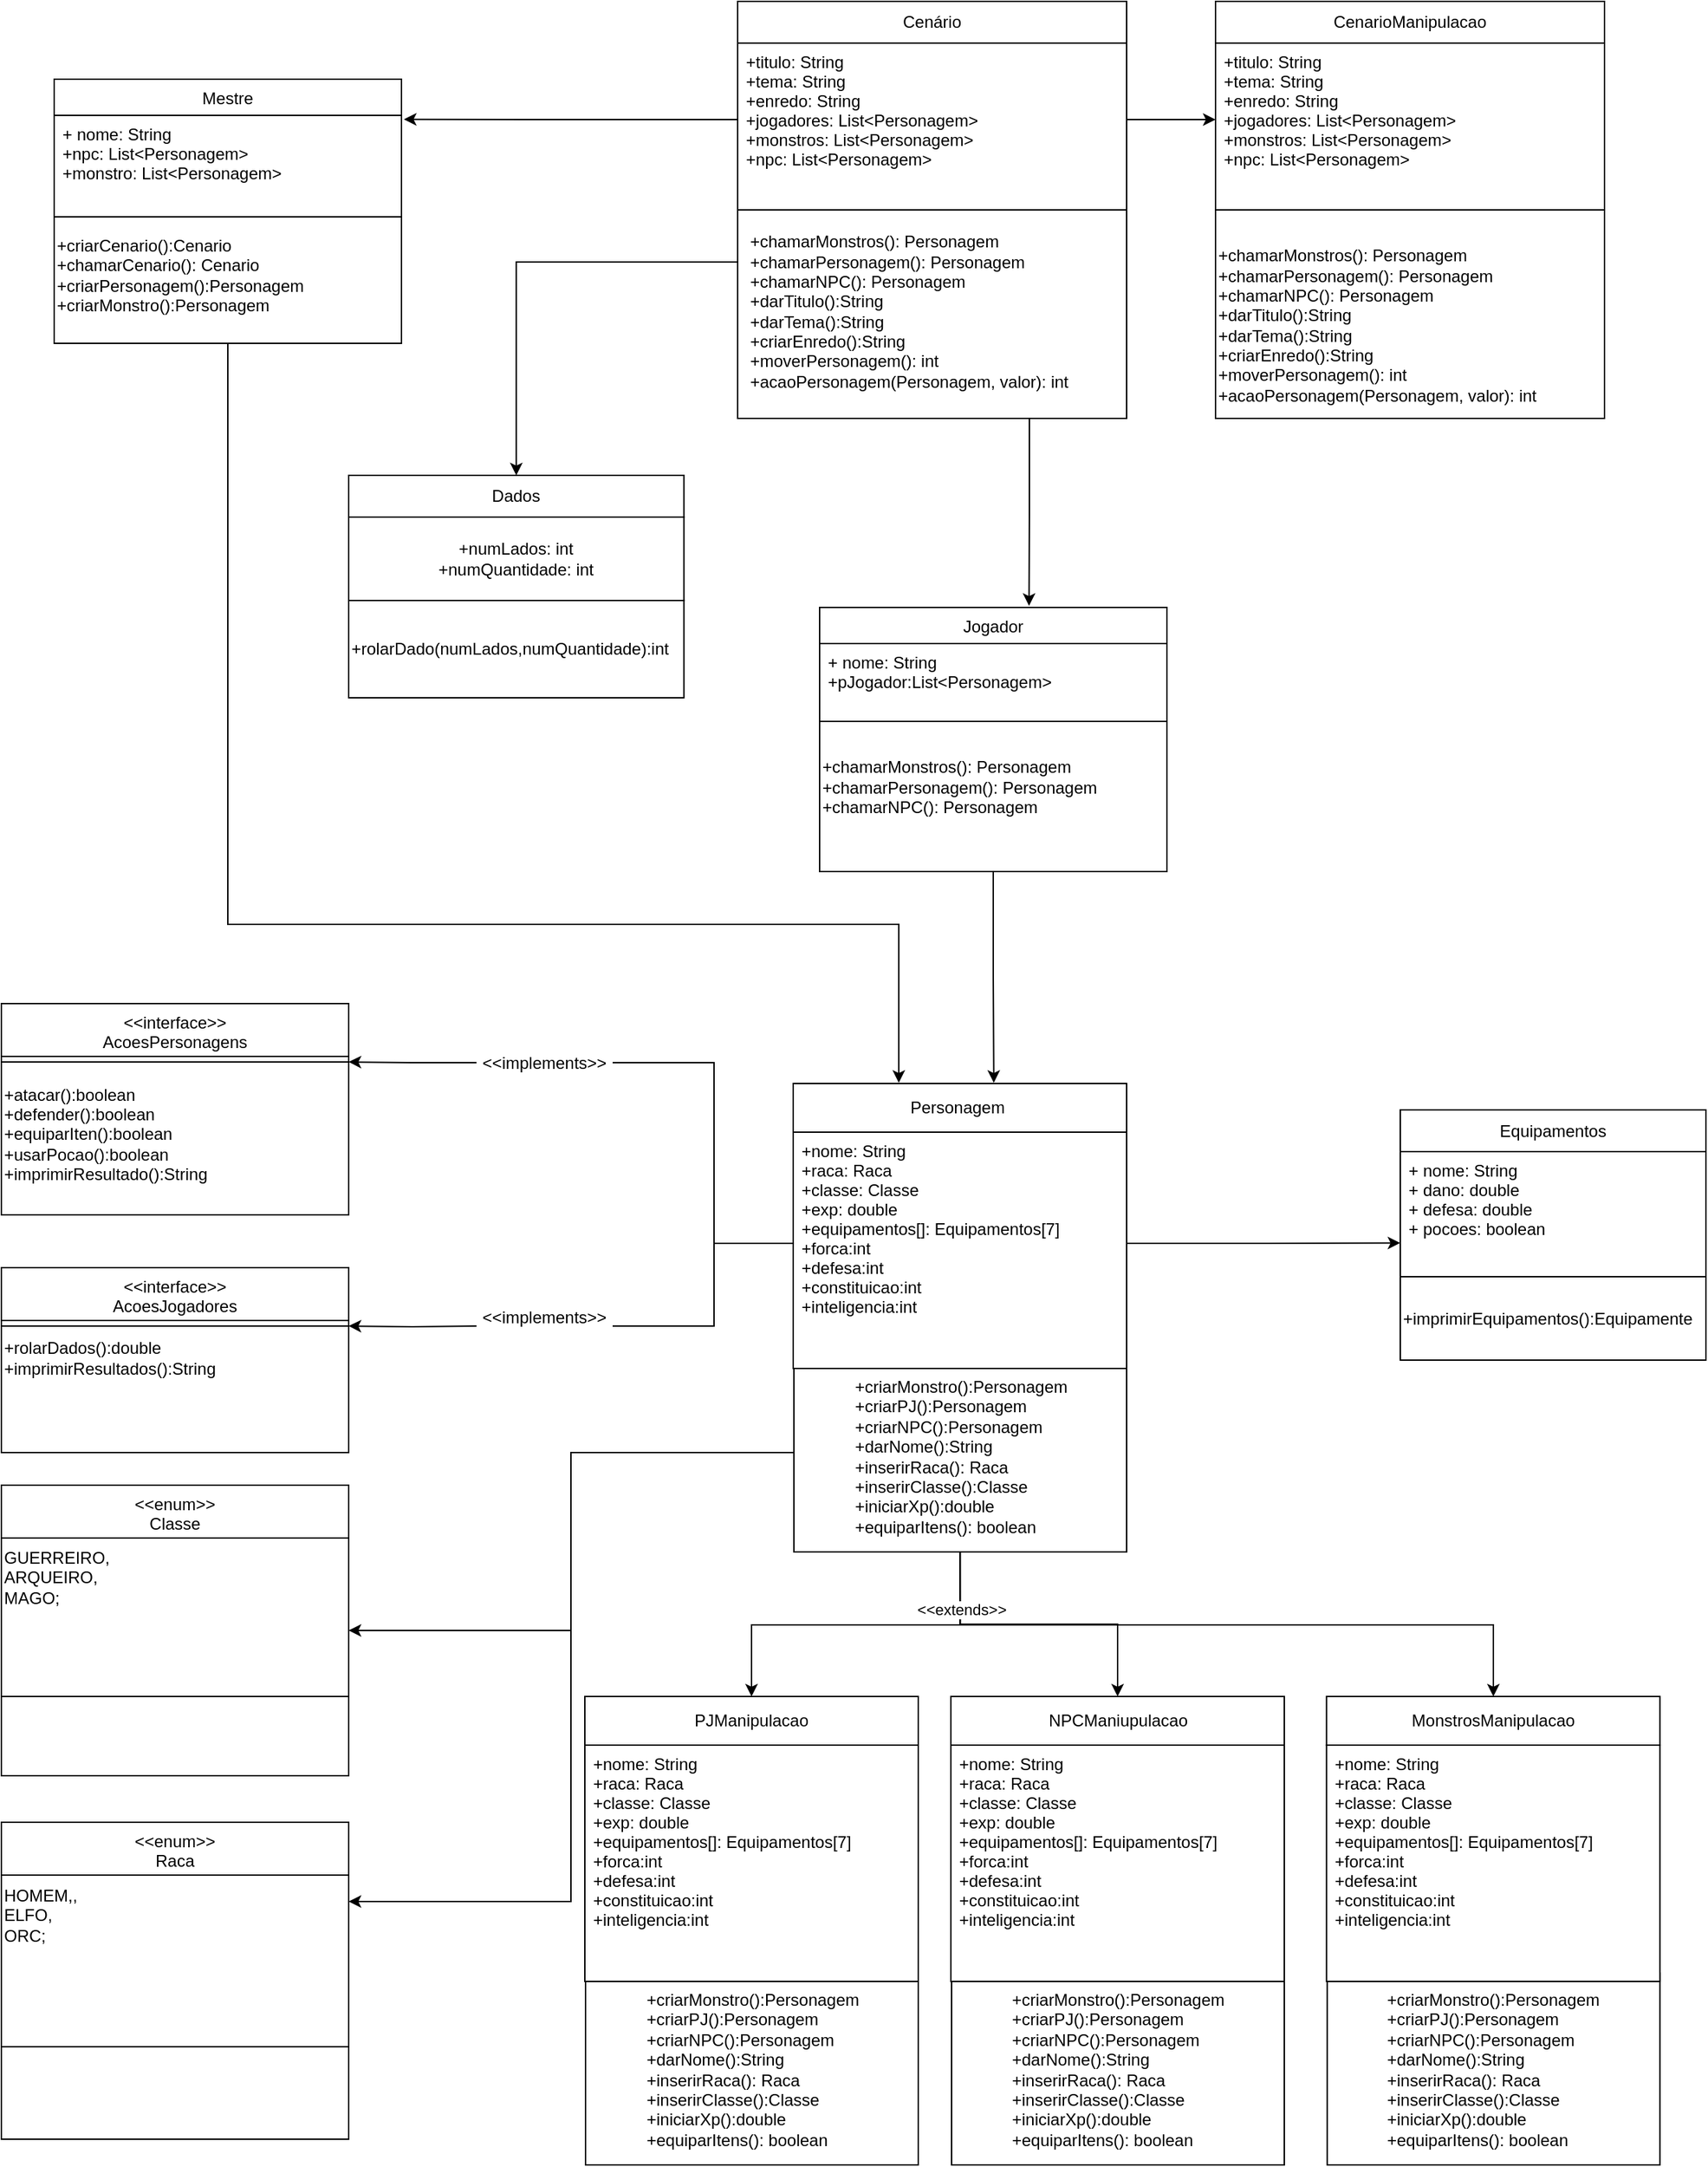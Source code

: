 <mxfile version="20.4.0" type="github">
  <diagram id="C5RBs43oDa-KdzZeNtuy" name="Page-1">
    <mxGraphModel dx="1227" dy="1302" grid="1" gridSize="19" guides="1" tooltips="1" connect="1" arrows="1" fold="1" page="0" pageScale="1" pageWidth="827" pageHeight="1169" math="0" shadow="0">
      <root>
        <mxCell id="WIyWlLk6GJQsqaUBKTNV-0" />
        <mxCell id="WIyWlLk6GJQsqaUBKTNV-1" parent="WIyWlLk6GJQsqaUBKTNV-0" />
        <mxCell id="pw85wmvpRaySXr9k1KnQ-49" style="edgeStyle=orthogonalEdgeStyle;rounded=0;orthogonalLoop=1;jettySize=auto;html=1;exitX=0.5;exitY=1;exitDx=0;exitDy=0;" edge="1" parent="WIyWlLk6GJQsqaUBKTNV-1" source="zkfFHV4jXpPFQw0GAbJ--17">
          <mxGeometry relative="1" as="geometry">
            <mxPoint x="589" y="152" as="targetPoint" />
            <Array as="points">
              <mxPoint x="106" y="38" />
              <mxPoint x="589" y="38" />
            </Array>
          </mxGeometry>
        </mxCell>
        <mxCell id="zkfFHV4jXpPFQw0GAbJ--17" value="Mestre" style="swimlane;fontStyle=0;align=center;verticalAlign=top;childLayout=stackLayout;horizontal=1;startSize=26;horizontalStack=0;resizeParent=1;resizeLast=0;collapsible=1;marginBottom=0;rounded=0;shadow=0;strokeWidth=1;" parent="WIyWlLk6GJQsqaUBKTNV-1" vertex="1">
          <mxGeometry x="-19" y="-570" width="250" height="190" as="geometry">
            <mxRectangle x="550" y="140" width="160" height="26" as="alternateBounds" />
          </mxGeometry>
        </mxCell>
        <mxCell id="zkfFHV4jXpPFQw0GAbJ--18" value="+ nome: String&#xa;+npc: List&lt;Personagem&gt;&#xa;+monstro: List&lt;Personagem&gt;" style="text;align=left;verticalAlign=top;spacingLeft=4;spacingRight=4;overflow=hidden;rotatable=0;points=[[0,0.5],[1,0.5]];portConstraint=eastwest;" parent="zkfFHV4jXpPFQw0GAbJ--17" vertex="1">
          <mxGeometry y="26" width="250" height="69" as="geometry" />
        </mxCell>
        <mxCell id="zkfFHV4jXpPFQw0GAbJ--23" value="" style="line;html=1;strokeWidth=1;align=left;verticalAlign=middle;spacingTop=-1;spacingLeft=3;spacingRight=3;rotatable=0;labelPosition=right;points=[];portConstraint=eastwest;" parent="zkfFHV4jXpPFQw0GAbJ--17" vertex="1">
          <mxGeometry y="95" width="250" height="8" as="geometry" />
        </mxCell>
        <mxCell id="aQi3MAtJLsASPVlaxSXh-14" value="+criarCenario():Cenario&lt;br&gt;+chamarCenario(): Cenario&lt;br&gt;+criarPersonagem():Personagem&lt;br&gt;+criarMonstro():Personagem" style="text;html=1;align=left;verticalAlign=middle;resizable=0;points=[];autosize=1;strokeColor=none;fillColor=none;" parent="zkfFHV4jXpPFQw0GAbJ--17" vertex="1">
          <mxGeometry y="103" width="250" height="76" as="geometry" />
        </mxCell>
        <mxCell id="aQi3MAtJLsASPVlaxSXh-3" value="Cenário" style="rounded=0;whiteSpace=wrap;html=1;" parent="WIyWlLk6GJQsqaUBKTNV-1" vertex="1">
          <mxGeometry x="473" y="-626" width="280" height="30" as="geometry" />
        </mxCell>
        <mxCell id="aQi3MAtJLsASPVlaxSXh-4" value="" style="rounded=0;whiteSpace=wrap;html=1;" parent="WIyWlLk6GJQsqaUBKTNV-1" vertex="1">
          <mxGeometry x="473" y="-596" width="280" height="120" as="geometry" />
        </mxCell>
        <mxCell id="aQi3MAtJLsASPVlaxSXh-6" value="Equipamentos" style="rounded=0;whiteSpace=wrap;html=1;" parent="WIyWlLk6GJQsqaUBKTNV-1" vertex="1">
          <mxGeometry x="950" y="171.5" width="220" height="30" as="geometry" />
        </mxCell>
        <mxCell id="aQi3MAtJLsASPVlaxSXh-7" style="edgeStyle=orthogonalEdgeStyle;rounded=0;orthogonalLoop=1;jettySize=auto;html=1;exitX=0.5;exitY=1;exitDx=0;exitDy=0;" parent="WIyWlLk6GJQsqaUBKTNV-1" edge="1">
          <mxGeometry relative="1" as="geometry">
            <mxPoint x="753" y="347.5" as="sourcePoint" />
            <mxPoint x="753" y="347.5" as="targetPoint" />
          </mxGeometry>
        </mxCell>
        <mxCell id="pw85wmvpRaySXr9k1KnQ-54" style="edgeStyle=orthogonalEdgeStyle;rounded=0;orthogonalLoop=1;jettySize=auto;html=1;exitX=0.75;exitY=1;exitDx=0;exitDy=0;entryX=0.603;entryY=-0.006;entryDx=0;entryDy=0;entryPerimeter=0;" edge="1" parent="WIyWlLk6GJQsqaUBKTNV-1" source="aQi3MAtJLsASPVlaxSXh-8" target="7tbVIV-6kWvi_5owY3Rs-0">
          <mxGeometry relative="1" as="geometry" />
        </mxCell>
        <mxCell id="pw85wmvpRaySXr9k1KnQ-55" style="edgeStyle=orthogonalEdgeStyle;rounded=0;orthogonalLoop=1;jettySize=auto;html=1;exitX=0;exitY=0.25;exitDx=0;exitDy=0;" edge="1" parent="WIyWlLk6GJQsqaUBKTNV-1" source="aQi3MAtJLsASPVlaxSXh-8" target="aqDDlLiModhRZFDufuGG-31">
          <mxGeometry relative="1" as="geometry" />
        </mxCell>
        <mxCell id="aQi3MAtJLsASPVlaxSXh-8" value="" style="rounded=0;whiteSpace=wrap;html=1;" parent="WIyWlLk6GJQsqaUBKTNV-1" vertex="1">
          <mxGeometry x="473" y="-476" width="280" height="150" as="geometry" />
        </mxCell>
        <mxCell id="aQi3MAtJLsASPVlaxSXh-9" value="" style="rounded=0;whiteSpace=wrap;html=1;" parent="WIyWlLk6GJQsqaUBKTNV-1" vertex="1">
          <mxGeometry x="950" y="201.5" width="220" height="90" as="geometry" />
        </mxCell>
        <mxCell id="aQi3MAtJLsASPVlaxSXh-10" value="+imprimirEquipamentos():Equipamente" style="rounded=0;whiteSpace=wrap;html=1;align=left;" parent="WIyWlLk6GJQsqaUBKTNV-1" vertex="1">
          <mxGeometry x="950" y="291.5" width="220" height="60" as="geometry" />
        </mxCell>
        <mxCell id="aQi3MAtJLsASPVlaxSXh-18" value="Personagem&amp;nbsp;" style="rounded=0;whiteSpace=wrap;html=1;" parent="WIyWlLk6GJQsqaUBKTNV-1" vertex="1">
          <mxGeometry x="513" y="152.5" width="240" height="35" as="geometry" />
        </mxCell>
        <mxCell id="pw85wmvpRaySXr9k1KnQ-8" style="edgeStyle=orthogonalEdgeStyle;rounded=0;orthogonalLoop=1;jettySize=auto;html=1;exitX=0;exitY=0.75;exitDx=0;exitDy=0;entryX=1;entryY=0.25;entryDx=0;entryDy=0;" edge="1" parent="WIyWlLk6GJQsqaUBKTNV-1" source="aQi3MAtJLsASPVlaxSXh-19" target="pw85wmvpRaySXr9k1KnQ-3">
          <mxGeometry relative="1" as="geometry">
            <Array as="points">
              <mxPoint x="514" y="418" />
              <mxPoint x="353" y="418" />
              <mxPoint x="353" y="741" />
            </Array>
          </mxGeometry>
        </mxCell>
        <mxCell id="pw85wmvpRaySXr9k1KnQ-24" style="edgeStyle=orthogonalEdgeStyle;rounded=0;orthogonalLoop=1;jettySize=auto;html=1;exitX=0.5;exitY=1;exitDx=0;exitDy=0;entryX=0.5;entryY=0;entryDx=0;entryDy=0;" edge="1" parent="WIyWlLk6GJQsqaUBKTNV-1" source="aQi3MAtJLsASPVlaxSXh-19" target="pw85wmvpRaySXr9k1KnQ-15">
          <mxGeometry relative="1" as="geometry" />
        </mxCell>
        <mxCell id="pw85wmvpRaySXr9k1KnQ-25" style="edgeStyle=orthogonalEdgeStyle;rounded=0;orthogonalLoop=1;jettySize=auto;html=1;exitX=0.25;exitY=1;exitDx=0;exitDy=0;" edge="1" parent="WIyWlLk6GJQsqaUBKTNV-1" source="aQi3MAtJLsASPVlaxSXh-19" target="pw85wmvpRaySXr9k1KnQ-20">
          <mxGeometry relative="1" as="geometry">
            <Array as="points">
              <mxPoint x="633" y="490" />
              <mxPoint x="633" y="542" />
              <mxPoint x="483" y="542" />
            </Array>
          </mxGeometry>
        </mxCell>
        <mxCell id="pw85wmvpRaySXr9k1KnQ-26" style="edgeStyle=orthogonalEdgeStyle;rounded=0;orthogonalLoop=1;jettySize=auto;html=1;exitX=0.75;exitY=1;exitDx=0;exitDy=0;" edge="1" parent="WIyWlLk6GJQsqaUBKTNV-1" source="aQi3MAtJLsASPVlaxSXh-19" target="pw85wmvpRaySXr9k1KnQ-10">
          <mxGeometry relative="1" as="geometry">
            <Array as="points">
              <mxPoint x="633" y="490" />
              <mxPoint x="633" y="542" />
              <mxPoint x="1017" y="542" />
            </Array>
          </mxGeometry>
        </mxCell>
        <mxCell id="pw85wmvpRaySXr9k1KnQ-47" value="&amp;lt;&amp;lt;extends&amp;gt;&amp;gt;" style="edgeLabel;html=1;align=center;verticalAlign=middle;resizable=0;points=[];" vertex="1" connectable="0" parent="pw85wmvpRaySXr9k1KnQ-26">
          <mxGeometry x="-0.629" y="1" relative="1" as="geometry">
            <mxPoint as="offset" />
          </mxGeometry>
        </mxCell>
        <mxCell id="pw85wmvpRaySXr9k1KnQ-34" style="edgeStyle=orthogonalEdgeStyle;rounded=0;orthogonalLoop=1;jettySize=auto;html=1;exitX=0;exitY=0.5;exitDx=0;exitDy=0;entryX=1;entryY=0.5;entryDx=0;entryDy=0;" edge="1" parent="WIyWlLk6GJQsqaUBKTNV-1" source="aQi3MAtJLsASPVlaxSXh-19" target="pw85wmvpRaySXr9k1KnQ-0">
          <mxGeometry relative="1" as="geometry">
            <Array as="points">
              <mxPoint x="514" y="418" />
              <mxPoint x="353" y="418" />
              <mxPoint x="353" y="546" />
            </Array>
          </mxGeometry>
        </mxCell>
        <mxCell id="aQi3MAtJLsASPVlaxSXh-19" value="&lt;div style=&quot;text-align: left;&quot;&gt;&lt;span style=&quot;background-color: initial;&quot;&gt;+criarMonstro():Personagem&lt;/span&gt;&lt;/div&gt;&lt;div style=&quot;text-align: left;&quot;&gt;&lt;span style=&quot;background-color: initial;&quot;&gt;+criarPJ():Personagem&lt;/span&gt;&lt;/div&gt;&lt;div style=&quot;text-align: left;&quot;&gt;&lt;span style=&quot;background-color: initial;&quot;&gt;+criarNPC():Personagem&lt;/span&gt;&lt;/div&gt;&lt;div style=&quot;text-align: left;&quot;&gt;&lt;span style=&quot;background-color: initial;&quot;&gt;+darNome():String&lt;/span&gt;&lt;/div&gt;&lt;div style=&quot;text-align: left;&quot;&gt;&lt;span style=&quot;background-color: initial;&quot;&gt;+inserirRaca(): Raca&lt;/span&gt;&lt;/div&gt;&lt;div style=&quot;text-align: left;&quot;&gt;&lt;span style=&quot;background-color: initial;&quot;&gt;+inserirClasse():Classe&lt;/span&gt;&lt;/div&gt;&lt;div style=&quot;text-align: left;&quot;&gt;&lt;span style=&quot;background-color: initial;&quot;&gt;+iniciarXp():double&lt;/span&gt;&lt;/div&gt;&lt;div style=&quot;text-align: left;&quot;&gt;&lt;span style=&quot;background-color: initial;&quot;&gt;+equiparItens(): boolean&lt;/span&gt;&lt;/div&gt;" style="rounded=0;whiteSpace=wrap;html=1;" parent="WIyWlLk6GJQsqaUBKTNV-1" vertex="1">
          <mxGeometry x="513.5" y="351.5" width="239.5" height="138" as="geometry" />
        </mxCell>
        <mxCell id="aQi3MAtJLsASPVlaxSXh-20" value="" style="rounded=0;whiteSpace=wrap;html=1;" parent="WIyWlLk6GJQsqaUBKTNV-1" vertex="1">
          <mxGeometry x="513" y="187.5" width="240" height="170" as="geometry" />
        </mxCell>
        <mxCell id="7tbVIV-6kWvi_5owY3Rs-22" style="edgeStyle=orthogonalEdgeStyle;rounded=0;orthogonalLoop=1;jettySize=auto;html=1;exitX=0;exitY=0.5;exitDx=0;exitDy=0;startArrow=none;" parent="WIyWlLk6GJQsqaUBKTNV-1" source="7tbVIV-6kWvi_5owY3Rs-24" target="7tbVIV-6kWvi_5owY3Rs-16" edge="1">
          <mxGeometry relative="1" as="geometry" />
        </mxCell>
        <mxCell id="7tbVIV-6kWvi_5owY3Rs-23" style="edgeStyle=orthogonalEdgeStyle;rounded=0;orthogonalLoop=1;jettySize=auto;html=1;exitX=0;exitY=0.5;exitDx=0;exitDy=0;startArrow=none;" parent="WIyWlLk6GJQsqaUBKTNV-1" target="7tbVIV-6kWvi_5owY3Rs-20" edge="1">
          <mxGeometry relative="1" as="geometry">
            <mxPoint x="285" y="327" as="sourcePoint" />
          </mxGeometry>
        </mxCell>
        <mxCell id="7tbVIV-6kWvi_5owY3Rs-31" style="edgeStyle=orthogonalEdgeStyle;rounded=0;orthogonalLoop=1;jettySize=auto;html=1;exitX=1;exitY=0.5;exitDx=0;exitDy=0;" parent="WIyWlLk6GJQsqaUBKTNV-1" source="aQi3MAtJLsASPVlaxSXh-21" edge="1">
          <mxGeometry relative="1" as="geometry">
            <mxPoint x="950" y="267.217" as="targetPoint" />
          </mxGeometry>
        </mxCell>
        <mxCell id="aQi3MAtJLsASPVlaxSXh-21" value="+nome: String&#xa;+raca: Raca&#xa;+classe: Classe&#xa;+exp: double&#xa;+equipamentos[]: Equipamentos[7]&#xa;+forca:int&#xa;+defesa:int&#xa;+constituicao:int&#xa;+inteligencia:int&#xa;&#xa;&#xa;&#xa;&#xa;" style="text;align=left;verticalAlign=top;spacingLeft=4;spacingRight=4;overflow=hidden;rotatable=0;points=[[0,0.5],[1,0.5]];portConstraint=eastwest;" parent="WIyWlLk6GJQsqaUBKTNV-1" vertex="1">
          <mxGeometry x="513" y="187.5" width="240" height="160" as="geometry" />
        </mxCell>
        <mxCell id="aQi3MAtJLsASPVlaxSXh-22" value="+ nome: String&#xa;+ dano: double&#xa;+ defesa: double&#xa;+ pocoes: boolean&#xa;&#xa;&#xa; " style="text;align=left;verticalAlign=top;spacingLeft=4;spacingRight=4;overflow=hidden;rotatable=0;points=[[0,0.5],[1,0.5]];portConstraint=eastwest;" parent="WIyWlLk6GJQsqaUBKTNV-1" vertex="1">
          <mxGeometry x="950" y="201.5" width="134.75" height="70" as="geometry" />
        </mxCell>
        <mxCell id="pw85wmvpRaySXr9k1KnQ-32" style="edgeStyle=orthogonalEdgeStyle;rounded=0;orthogonalLoop=1;jettySize=auto;html=1;exitX=1;exitY=0.5;exitDx=0;exitDy=0;entryX=0;entryY=0.5;entryDx=0;entryDy=0;" edge="1" parent="WIyWlLk6GJQsqaUBKTNV-1" source="aQi3MAtJLsASPVlaxSXh-23" target="pw85wmvpRaySXr9k1KnQ-30">
          <mxGeometry relative="1" as="geometry" />
        </mxCell>
        <mxCell id="pw85wmvpRaySXr9k1KnQ-51" style="edgeStyle=orthogonalEdgeStyle;rounded=0;orthogonalLoop=1;jettySize=auto;html=1;exitX=0;exitY=0.5;exitDx=0;exitDy=0;entryX=1.007;entryY=0.041;entryDx=0;entryDy=0;entryPerimeter=0;" edge="1" parent="WIyWlLk6GJQsqaUBKTNV-1" source="aQi3MAtJLsASPVlaxSXh-23" target="zkfFHV4jXpPFQw0GAbJ--18">
          <mxGeometry relative="1" as="geometry" />
        </mxCell>
        <mxCell id="aQi3MAtJLsASPVlaxSXh-23" value="+titulo: String&#xa;+tema: String&#xa;+enredo: String&#xa;+jogadores: List&lt;Personagem&gt;&#xa;+monstros: List&lt;Personagem&gt;&#xa;+npc: List&lt;Personagem&gt;&#xa;" style="text;align=left;verticalAlign=top;spacingLeft=4;spacingRight=4;overflow=hidden;rotatable=0;points=[[0,0.5],[1,0.5]];portConstraint=eastwest;" parent="WIyWlLk6GJQsqaUBKTNV-1" vertex="1">
          <mxGeometry x="473" y="-596" width="280" height="110" as="geometry" />
        </mxCell>
        <mxCell id="aQi3MAtJLsASPVlaxSXh-32" value="&lt;br&gt;+chamarMonstros(): Personagem&lt;br&gt;+chamarPersonagem(): Personagem&lt;br&gt;+chamarNPC(): Personagem&lt;br&gt;+darTitulo():String&lt;br&gt;+darTema():String&lt;br&gt;+criarEnredo():String&lt;br&gt;+moverPersonagem(): int&lt;br&gt;+acaoPersonagem(Personagem, valor): int" style="text;html=1;align=left;verticalAlign=middle;resizable=0;points=[];autosize=1;strokeColor=none;fillColor=none;" parent="WIyWlLk6GJQsqaUBKTNV-1" vertex="1">
          <mxGeometry x="480" y="-486" width="266" height="152" as="geometry" />
        </mxCell>
        <mxCell id="aqDDlLiModhRZFDufuGG-31" value="Dados" style="rounded=0;whiteSpace=wrap;html=1;" parent="WIyWlLk6GJQsqaUBKTNV-1" vertex="1">
          <mxGeometry x="193.0" y="-285" width="241.31" height="30" as="geometry" />
        </mxCell>
        <mxCell id="aqDDlLiModhRZFDufuGG-32" value="+numLados: int&lt;br&gt;+numQuantidade: int&lt;br&gt;" style="rounded=0;whiteSpace=wrap;html=1;" parent="WIyWlLk6GJQsqaUBKTNV-1" vertex="1">
          <mxGeometry x="193.0" y="-255" width="241.31" height="60" as="geometry" />
        </mxCell>
        <mxCell id="aqDDlLiModhRZFDufuGG-33" value="+rolarDado(numLados,numQuantidade):int" style="rounded=0;whiteSpace=wrap;html=1;align=left;" parent="WIyWlLk6GJQsqaUBKTNV-1" vertex="1">
          <mxGeometry x="193" y="-195" width="241.31" height="70" as="geometry" />
        </mxCell>
        <mxCell id="pw85wmvpRaySXr9k1KnQ-46" style="edgeStyle=orthogonalEdgeStyle;rounded=0;orthogonalLoop=1;jettySize=auto;html=1;exitX=0.5;exitY=1;exitDx=0;exitDy=0;" edge="1" parent="WIyWlLk6GJQsqaUBKTNV-1" source="7tbVIV-6kWvi_5owY3Rs-0">
          <mxGeometry relative="1" as="geometry">
            <mxPoint x="657.385" y="152" as="targetPoint" />
          </mxGeometry>
        </mxCell>
        <mxCell id="7tbVIV-6kWvi_5owY3Rs-0" value="Jogador" style="swimlane;fontStyle=0;align=center;verticalAlign=top;childLayout=stackLayout;horizontal=1;startSize=26;horizontalStack=0;resizeParent=1;resizeLast=0;collapsible=1;marginBottom=0;rounded=0;shadow=0;strokeWidth=1;" parent="WIyWlLk6GJQsqaUBKTNV-1" vertex="1">
          <mxGeometry x="532" y="-190" width="250" height="190" as="geometry">
            <mxRectangle x="550" y="140" width="160" height="26" as="alternateBounds" />
          </mxGeometry>
        </mxCell>
        <mxCell id="7tbVIV-6kWvi_5owY3Rs-1" value="+ nome: String&#xa;+pJogador:List&lt;Personagem&gt;" style="text;align=left;verticalAlign=top;spacingLeft=4;spacingRight=4;overflow=hidden;rotatable=0;points=[[0,0.5],[1,0.5]];portConstraint=eastwest;" parent="7tbVIV-6kWvi_5owY3Rs-0" vertex="1">
          <mxGeometry y="26" width="250" height="54" as="geometry" />
        </mxCell>
        <mxCell id="7tbVIV-6kWvi_5owY3Rs-2" value="" style="line;html=1;strokeWidth=1;align=left;verticalAlign=middle;spacingTop=-1;spacingLeft=3;spacingRight=3;rotatable=0;labelPosition=right;points=[];portConstraint=eastwest;" parent="7tbVIV-6kWvi_5owY3Rs-0" vertex="1">
          <mxGeometry y="80" width="250" height="4" as="geometry" />
        </mxCell>
        <mxCell id="7tbVIV-6kWvi_5owY3Rs-3" value="&lt;br&gt;+chamarMonstros(): Personagem&lt;br&gt;+chamarPersonagem(): Personagem&lt;br&gt;+chamarNPC(): Personagem" style="text;html=1;align=left;verticalAlign=middle;resizable=0;points=[];autosize=1;strokeColor=none;fillColor=none;" parent="7tbVIV-6kWvi_5owY3Rs-0" vertex="1">
          <mxGeometry y="84" width="250" height="76" as="geometry" />
        </mxCell>
        <mxCell id="7tbVIV-6kWvi_5owY3Rs-14" value="&lt;&lt;interface&gt;&gt;&#xa;AcoesPersonagens" style="swimlane;fontStyle=0;align=center;verticalAlign=top;childLayout=stackLayout;horizontal=1;startSize=38;horizontalStack=0;resizeParent=1;resizeLast=0;collapsible=1;marginBottom=0;rounded=0;shadow=0;strokeWidth=1;" parent="WIyWlLk6GJQsqaUBKTNV-1" vertex="1">
          <mxGeometry x="-57" y="95" width="250" height="152" as="geometry">
            <mxRectangle x="550" y="140" width="160" height="26" as="alternateBounds" />
          </mxGeometry>
        </mxCell>
        <mxCell id="7tbVIV-6kWvi_5owY3Rs-16" value="" style="line;html=1;strokeWidth=1;align=left;verticalAlign=middle;spacingTop=-1;spacingLeft=3;spacingRight=3;rotatable=0;labelPosition=right;points=[];portConstraint=eastwest;" parent="7tbVIV-6kWvi_5owY3Rs-14" vertex="1">
          <mxGeometry y="38" width="250" height="8" as="geometry" />
        </mxCell>
        <mxCell id="7tbVIV-6kWvi_5owY3Rs-17" value="+atacar():boolean&lt;br&gt;+defender():boolean&lt;br&gt;+equiparIten():boolean&lt;br&gt;+usarPocao():boolean&lt;br&gt;+imprimirResultado():String" style="text;html=1;align=left;verticalAlign=middle;resizable=0;points=[];autosize=1;strokeColor=none;fillColor=none;" parent="7tbVIV-6kWvi_5owY3Rs-14" vertex="1">
          <mxGeometry y="46" width="250" height="95" as="geometry" />
        </mxCell>
        <mxCell id="7tbVIV-6kWvi_5owY3Rs-18" value="&lt;&lt;interface&gt;&gt;&#xa;AcoesJogadores" style="swimlane;fontStyle=0;align=center;verticalAlign=top;childLayout=stackLayout;horizontal=1;startSize=38;horizontalStack=0;resizeParent=1;resizeLast=0;collapsible=1;marginBottom=0;rounded=0;shadow=0;strokeWidth=1;" parent="WIyWlLk6GJQsqaUBKTNV-1" vertex="1">
          <mxGeometry x="-57" y="285" width="250" height="133" as="geometry">
            <mxRectangle x="550" y="140" width="160" height="26" as="alternateBounds" />
          </mxGeometry>
        </mxCell>
        <mxCell id="7tbVIV-6kWvi_5owY3Rs-20" value="" style="line;html=1;strokeWidth=1;align=left;verticalAlign=middle;spacingTop=-1;spacingLeft=3;spacingRight=3;rotatable=0;labelPosition=right;points=[];portConstraint=eastwest;" parent="7tbVIV-6kWvi_5owY3Rs-18" vertex="1">
          <mxGeometry y="38" width="250" height="8" as="geometry" />
        </mxCell>
        <mxCell id="7tbVIV-6kWvi_5owY3Rs-21" value="+rolarDados():double&lt;br&gt;+imprimirResultados():String" style="text;html=1;align=left;verticalAlign=middle;resizable=0;points=[];autosize=1;strokeColor=none;fillColor=none;" parent="7tbVIV-6kWvi_5owY3Rs-18" vertex="1">
          <mxGeometry y="46" width="250" height="38" as="geometry" />
        </mxCell>
        <mxCell id="7tbVIV-6kWvi_5owY3Rs-24" value="&amp;lt;&amp;lt;implements&amp;gt;&amp;gt;" style="text;html=1;strokeColor=none;fillColor=none;align=center;verticalAlign=middle;whiteSpace=wrap;rounded=0;" parent="WIyWlLk6GJQsqaUBKTNV-1" vertex="1">
          <mxGeometry x="285" y="122.5" width="98" height="30" as="geometry" />
        </mxCell>
        <mxCell id="7tbVIV-6kWvi_5owY3Rs-25" value="" style="edgeStyle=orthogonalEdgeStyle;rounded=0;orthogonalLoop=1;jettySize=auto;html=1;exitX=0;exitY=0.5;exitDx=0;exitDy=0;endArrow=none;" parent="WIyWlLk6GJQsqaUBKTNV-1" source="aQi3MAtJLsASPVlaxSXh-21" target="7tbVIV-6kWvi_5owY3Rs-24" edge="1">
          <mxGeometry relative="1" as="geometry">
            <mxPoint x="513" y="267.5" as="sourcePoint" />
            <mxPoint x="269" y="156" as="targetPoint" />
            <Array as="points">
              <mxPoint x="456" y="268" />
            </Array>
          </mxGeometry>
        </mxCell>
        <mxCell id="7tbVIV-6kWvi_5owY3Rs-26" value="&amp;lt;&amp;lt;implements&amp;gt;&amp;gt;" style="text;html=1;strokeColor=none;fillColor=none;align=center;verticalAlign=middle;whiteSpace=wrap;rounded=0;" parent="WIyWlLk6GJQsqaUBKTNV-1" vertex="1">
          <mxGeometry x="285" y="306" width="98" height="30" as="geometry" />
        </mxCell>
        <mxCell id="7tbVIV-6kWvi_5owY3Rs-27" value="" style="edgeStyle=orthogonalEdgeStyle;rounded=0;orthogonalLoop=1;jettySize=auto;html=1;exitX=0;exitY=0.5;exitDx=0;exitDy=0;endArrow=none;" parent="WIyWlLk6GJQsqaUBKTNV-1" source="aQi3MAtJLsASPVlaxSXh-21" target="7tbVIV-6kWvi_5owY3Rs-26" edge="1">
          <mxGeometry relative="1" as="geometry">
            <mxPoint x="513" y="267.5" as="sourcePoint" />
            <mxPoint x="269" y="384" as="targetPoint" />
            <Array as="points">
              <mxPoint x="456" y="268" />
              <mxPoint x="456" y="327" />
            </Array>
          </mxGeometry>
        </mxCell>
        <mxCell id="pw85wmvpRaySXr9k1KnQ-0" value="&lt;&lt;enum&gt;&gt;&#xa;Classe" style="swimlane;fontStyle=0;align=center;verticalAlign=top;childLayout=stackLayout;horizontal=1;startSize=38;horizontalStack=0;resizeParent=1;resizeLast=0;collapsible=1;marginBottom=0;rounded=0;shadow=0;strokeWidth=1;" vertex="1" parent="WIyWlLk6GJQsqaUBKTNV-1">
          <mxGeometry x="-57" y="441.5" width="250" height="209" as="geometry">
            <mxRectangle x="550" y="140" width="160" height="26" as="alternateBounds" />
          </mxGeometry>
        </mxCell>
        <mxCell id="pw85wmvpRaySXr9k1KnQ-33" value="GUERREIRO,&lt;br&gt;ARQUEIRO,&lt;br&gt;MAGO;" style="text;html=1;align=left;verticalAlign=middle;resizable=0;points=[];autosize=1;strokeColor=none;fillColor=none;" vertex="1" parent="pw85wmvpRaySXr9k1KnQ-0">
          <mxGeometry y="38" width="250" height="57" as="geometry" />
        </mxCell>
        <mxCell id="pw85wmvpRaySXr9k1KnQ-1" value="" style="line;html=1;strokeWidth=1;align=left;verticalAlign=middle;spacingTop=-1;spacingLeft=3;spacingRight=3;rotatable=0;labelPosition=right;points=[];portConstraint=eastwest;" vertex="1" parent="pw85wmvpRaySXr9k1KnQ-0">
          <mxGeometry y="95" width="250" height="114" as="geometry" />
        </mxCell>
        <mxCell id="pw85wmvpRaySXr9k1KnQ-3" value="&lt;&lt;enum&gt;&gt;&#xa;Raca" style="swimlane;fontStyle=0;align=center;verticalAlign=top;childLayout=stackLayout;horizontal=1;startSize=38;horizontalStack=0;resizeParent=1;resizeLast=0;collapsible=1;marginBottom=0;rounded=0;shadow=0;strokeWidth=1;" vertex="1" parent="WIyWlLk6GJQsqaUBKTNV-1">
          <mxGeometry x="-57" y="684" width="250" height="228" as="geometry">
            <mxRectangle x="550" y="140" width="160" height="26" as="alternateBounds" />
          </mxGeometry>
        </mxCell>
        <mxCell id="pw85wmvpRaySXr9k1KnQ-36" value="&lt;span style=&quot;background-color: initial;&quot;&gt;HOMEM,,&lt;/span&gt;&lt;br&gt;&lt;span style=&quot;background-color: initial;&quot;&gt;ELFO,&lt;/span&gt;&lt;br&gt;&lt;span style=&quot;background-color: initial;&quot;&gt;ORC;&lt;/span&gt;" style="text;html=1;align=left;verticalAlign=middle;resizable=0;points=[];autosize=1;strokeColor=none;fillColor=none;" vertex="1" parent="pw85wmvpRaySXr9k1KnQ-3">
          <mxGeometry y="38" width="250" height="57" as="geometry" />
        </mxCell>
        <mxCell id="pw85wmvpRaySXr9k1KnQ-4" value="" style="line;html=1;strokeWidth=1;align=left;verticalAlign=middle;spacingTop=-1;spacingLeft=3;spacingRight=3;rotatable=0;labelPosition=right;points=[];portConstraint=eastwest;" vertex="1" parent="pw85wmvpRaySXr9k1KnQ-3">
          <mxGeometry y="95" width="250" height="133" as="geometry" />
        </mxCell>
        <mxCell id="pw85wmvpRaySXr9k1KnQ-9" style="edgeStyle=orthogonalEdgeStyle;rounded=0;orthogonalLoop=1;jettySize=auto;html=1;exitX=0.5;exitY=1;exitDx=0;exitDy=0;" edge="1" parent="WIyWlLk6GJQsqaUBKTNV-1">
          <mxGeometry relative="1" as="geometry">
            <mxPoint x="1136.88" y="788.5" as="sourcePoint" />
            <mxPoint x="1136.88" y="788.5" as="targetPoint" />
          </mxGeometry>
        </mxCell>
        <mxCell id="pw85wmvpRaySXr9k1KnQ-10" value="MonstrosManipulacao" style="rounded=0;whiteSpace=wrap;html=1;" vertex="1" parent="WIyWlLk6GJQsqaUBKTNV-1">
          <mxGeometry x="896.88" y="593.5" width="240" height="35" as="geometry" />
        </mxCell>
        <mxCell id="pw85wmvpRaySXr9k1KnQ-11" value="&lt;div style=&quot;text-align: left;&quot;&gt;&lt;span style=&quot;background-color: initial;&quot;&gt;+criarMonstro():Personagem&lt;/span&gt;&lt;/div&gt;&lt;div style=&quot;text-align: left;&quot;&gt;&lt;span style=&quot;background-color: initial;&quot;&gt;+criarPJ():Personagem&lt;/span&gt;&lt;/div&gt;&lt;div style=&quot;text-align: left;&quot;&gt;&lt;span style=&quot;background-color: initial;&quot;&gt;+criarNPC():Personagem&lt;/span&gt;&lt;/div&gt;&lt;div style=&quot;text-align: left;&quot;&gt;&lt;span style=&quot;background-color: initial;&quot;&gt;+darNome():String&lt;/span&gt;&lt;/div&gt;&lt;div style=&quot;text-align: left;&quot;&gt;&lt;span style=&quot;background-color: initial;&quot;&gt;+inserirRaca(): Raca&lt;/span&gt;&lt;/div&gt;&lt;div style=&quot;text-align: left;&quot;&gt;&lt;span style=&quot;background-color: initial;&quot;&gt;+inserirClasse():Classe&lt;/span&gt;&lt;/div&gt;&lt;div style=&quot;text-align: left;&quot;&gt;&lt;span style=&quot;background-color: initial;&quot;&gt;+iniciarXp():double&lt;/span&gt;&lt;/div&gt;&lt;div style=&quot;text-align: left;&quot;&gt;&lt;span style=&quot;background-color: initial;&quot;&gt;+equiparItens(): boolean&lt;/span&gt;&lt;/div&gt;" style="rounded=0;whiteSpace=wrap;html=1;" vertex="1" parent="WIyWlLk6GJQsqaUBKTNV-1">
          <mxGeometry x="897.38" y="792.5" width="239.5" height="138" as="geometry" />
        </mxCell>
        <mxCell id="pw85wmvpRaySXr9k1KnQ-12" value="" style="rounded=0;whiteSpace=wrap;html=1;" vertex="1" parent="WIyWlLk6GJQsqaUBKTNV-1">
          <mxGeometry x="896.88" y="628.5" width="240" height="170" as="geometry" />
        </mxCell>
        <mxCell id="pw85wmvpRaySXr9k1KnQ-13" value="+nome: String&#xa;+raca: Raca&#xa;+classe: Classe&#xa;+exp: double&#xa;+equipamentos[]: Equipamentos[7]&#xa;+forca:int&#xa;+defesa:int&#xa;+constituicao:int&#xa;+inteligencia:int&#xa;&#xa;&#xa;&#xa;&#xa;" style="text;align=left;verticalAlign=top;spacingLeft=4;spacingRight=4;overflow=hidden;rotatable=0;points=[[0,0.5],[1,0.5]];portConstraint=eastwest;" vertex="1" parent="WIyWlLk6GJQsqaUBKTNV-1">
          <mxGeometry x="896.88" y="628.5" width="240" height="160" as="geometry" />
        </mxCell>
        <mxCell id="pw85wmvpRaySXr9k1KnQ-14" style="edgeStyle=orthogonalEdgeStyle;rounded=0;orthogonalLoop=1;jettySize=auto;html=1;exitX=0.5;exitY=1;exitDx=0;exitDy=0;" edge="1" parent="WIyWlLk6GJQsqaUBKTNV-1">
          <mxGeometry relative="1" as="geometry">
            <mxPoint x="866.5" y="788.5" as="sourcePoint" />
            <mxPoint x="866.5" y="788.5" as="targetPoint" />
          </mxGeometry>
        </mxCell>
        <mxCell id="pw85wmvpRaySXr9k1KnQ-15" value="NPCManiupulacao" style="rounded=0;whiteSpace=wrap;html=1;" vertex="1" parent="WIyWlLk6GJQsqaUBKTNV-1">
          <mxGeometry x="626.5" y="593.5" width="240" height="35" as="geometry" />
        </mxCell>
        <mxCell id="pw85wmvpRaySXr9k1KnQ-16" value="&lt;div style=&quot;text-align: left;&quot;&gt;&lt;span style=&quot;background-color: initial;&quot;&gt;+criarMonstro():Personagem&lt;/span&gt;&lt;/div&gt;&lt;div style=&quot;text-align: left;&quot;&gt;&lt;span style=&quot;background-color: initial;&quot;&gt;+criarPJ():Personagem&lt;/span&gt;&lt;/div&gt;&lt;div style=&quot;text-align: left;&quot;&gt;&lt;span style=&quot;background-color: initial;&quot;&gt;+criarNPC():Personagem&lt;/span&gt;&lt;/div&gt;&lt;div style=&quot;text-align: left;&quot;&gt;&lt;span style=&quot;background-color: initial;&quot;&gt;+darNome():String&lt;/span&gt;&lt;/div&gt;&lt;div style=&quot;text-align: left;&quot;&gt;&lt;span style=&quot;background-color: initial;&quot;&gt;+inserirRaca(): Raca&lt;/span&gt;&lt;/div&gt;&lt;div style=&quot;text-align: left;&quot;&gt;&lt;span style=&quot;background-color: initial;&quot;&gt;+inserirClasse():Classe&lt;/span&gt;&lt;/div&gt;&lt;div style=&quot;text-align: left;&quot;&gt;&lt;span style=&quot;background-color: initial;&quot;&gt;+iniciarXp():double&lt;/span&gt;&lt;/div&gt;&lt;div style=&quot;text-align: left;&quot;&gt;&lt;span style=&quot;background-color: initial;&quot;&gt;+equiparItens(): boolean&lt;/span&gt;&lt;/div&gt;" style="rounded=0;whiteSpace=wrap;html=1;" vertex="1" parent="WIyWlLk6GJQsqaUBKTNV-1">
          <mxGeometry x="627" y="792.5" width="239.5" height="138" as="geometry" />
        </mxCell>
        <mxCell id="pw85wmvpRaySXr9k1KnQ-17" value="" style="rounded=0;whiteSpace=wrap;html=1;" vertex="1" parent="WIyWlLk6GJQsqaUBKTNV-1">
          <mxGeometry x="626.5" y="628.5" width="240" height="170" as="geometry" />
        </mxCell>
        <mxCell id="pw85wmvpRaySXr9k1KnQ-18" value="+nome: String&#xa;+raca: Raca&#xa;+classe: Classe&#xa;+exp: double&#xa;+equipamentos[]: Equipamentos[7]&#xa;+forca:int&#xa;+defesa:int&#xa;+constituicao:int&#xa;+inteligencia:int&#xa;&#xa;&#xa;&#xa;&#xa;" style="text;align=left;verticalAlign=top;spacingLeft=4;spacingRight=4;overflow=hidden;rotatable=0;points=[[0,0.5],[1,0.5]];portConstraint=eastwest;" vertex="1" parent="WIyWlLk6GJQsqaUBKTNV-1">
          <mxGeometry x="626.5" y="628.5" width="240" height="160" as="geometry" />
        </mxCell>
        <mxCell id="pw85wmvpRaySXr9k1KnQ-19" style="edgeStyle=orthogonalEdgeStyle;rounded=0;orthogonalLoop=1;jettySize=auto;html=1;exitX=0.5;exitY=1;exitDx=0;exitDy=0;" edge="1" parent="WIyWlLk6GJQsqaUBKTNV-1">
          <mxGeometry relative="1" as="geometry">
            <mxPoint x="603" y="788.5" as="sourcePoint" />
            <mxPoint x="603" y="788.5" as="targetPoint" />
          </mxGeometry>
        </mxCell>
        <mxCell id="pw85wmvpRaySXr9k1KnQ-20" value="PJManipulacao" style="rounded=0;whiteSpace=wrap;html=1;" vertex="1" parent="WIyWlLk6GJQsqaUBKTNV-1">
          <mxGeometry x="363" y="593.5" width="240" height="35" as="geometry" />
        </mxCell>
        <mxCell id="pw85wmvpRaySXr9k1KnQ-21" value="&lt;div style=&quot;text-align: left;&quot;&gt;&lt;span style=&quot;background-color: initial;&quot;&gt;+criarMonstro():Personagem&lt;/span&gt;&lt;/div&gt;&lt;div style=&quot;text-align: left;&quot;&gt;&lt;span style=&quot;background-color: initial;&quot;&gt;+criarPJ():Personagem&lt;/span&gt;&lt;/div&gt;&lt;div style=&quot;text-align: left;&quot;&gt;&lt;span style=&quot;background-color: initial;&quot;&gt;+criarNPC():Personagem&lt;/span&gt;&lt;/div&gt;&lt;div style=&quot;text-align: left;&quot;&gt;&lt;span style=&quot;background-color: initial;&quot;&gt;+darNome():String&lt;/span&gt;&lt;/div&gt;&lt;div style=&quot;text-align: left;&quot;&gt;&lt;span style=&quot;background-color: initial;&quot;&gt;+inserirRaca(): Raca&lt;/span&gt;&lt;/div&gt;&lt;div style=&quot;text-align: left;&quot;&gt;&lt;span style=&quot;background-color: initial;&quot;&gt;+inserirClasse():Classe&lt;/span&gt;&lt;/div&gt;&lt;div style=&quot;text-align: left;&quot;&gt;&lt;span style=&quot;background-color: initial;&quot;&gt;+iniciarXp():double&lt;/span&gt;&lt;/div&gt;&lt;div style=&quot;text-align: left;&quot;&gt;&lt;span style=&quot;background-color: initial;&quot;&gt;+equiparItens(): boolean&lt;/span&gt;&lt;/div&gt;" style="rounded=0;whiteSpace=wrap;html=1;" vertex="1" parent="WIyWlLk6GJQsqaUBKTNV-1">
          <mxGeometry x="363.5" y="792.5" width="239.5" height="138" as="geometry" />
        </mxCell>
        <mxCell id="pw85wmvpRaySXr9k1KnQ-22" value="" style="rounded=0;whiteSpace=wrap;html=1;" vertex="1" parent="WIyWlLk6GJQsqaUBKTNV-1">
          <mxGeometry x="363" y="628.5" width="240" height="170" as="geometry" />
        </mxCell>
        <mxCell id="pw85wmvpRaySXr9k1KnQ-23" value="+nome: String&#xa;+raca: Raca&#xa;+classe: Classe&#xa;+exp: double&#xa;+equipamentos[]: Equipamentos[7]&#xa;+forca:int&#xa;+defesa:int&#xa;+constituicao:int&#xa;+inteligencia:int&#xa;&#xa;&#xa;&#xa;&#xa;" style="text;align=left;verticalAlign=top;spacingLeft=4;spacingRight=4;overflow=hidden;rotatable=0;points=[[0,0.5],[1,0.5]];portConstraint=eastwest;" vertex="1" parent="WIyWlLk6GJQsqaUBKTNV-1">
          <mxGeometry x="363" y="628.5" width="240" height="160" as="geometry" />
        </mxCell>
        <mxCell id="pw85wmvpRaySXr9k1KnQ-27" value="CenarioManipulacao" style="rounded=0;whiteSpace=wrap;html=1;" vertex="1" parent="WIyWlLk6GJQsqaUBKTNV-1">
          <mxGeometry x="817" y="-626" width="280" height="30" as="geometry" />
        </mxCell>
        <mxCell id="pw85wmvpRaySXr9k1KnQ-28" value="" style="rounded=0;whiteSpace=wrap;html=1;" vertex="1" parent="WIyWlLk6GJQsqaUBKTNV-1">
          <mxGeometry x="817" y="-596" width="280" height="120" as="geometry" />
        </mxCell>
        <mxCell id="pw85wmvpRaySXr9k1KnQ-29" value="" style="rounded=0;whiteSpace=wrap;html=1;" vertex="1" parent="WIyWlLk6GJQsqaUBKTNV-1">
          <mxGeometry x="817" y="-476" width="280" height="150" as="geometry" />
        </mxCell>
        <mxCell id="pw85wmvpRaySXr9k1KnQ-30" value="+titulo: String&#xa;+tema: String&#xa;+enredo: String&#xa;+jogadores: List&lt;Personagem&gt;&#xa;+monstros: List&lt;Personagem&gt;&#xa;+npc: List&lt;Personagem&gt;&#xa;" style="text;align=left;verticalAlign=top;spacingLeft=4;spacingRight=4;overflow=hidden;rotatable=0;points=[[0,0.5],[1,0.5]];portConstraint=eastwest;" vertex="1" parent="WIyWlLk6GJQsqaUBKTNV-1">
          <mxGeometry x="817" y="-596" width="280" height="110" as="geometry" />
        </mxCell>
        <mxCell id="pw85wmvpRaySXr9k1KnQ-31" value="&lt;br&gt;+chamarMonstros(): Personagem&lt;br&gt;+chamarPersonagem(): Personagem&lt;br&gt;+chamarNPC(): Personagem&lt;br&gt;+darTitulo():String&lt;br&gt;+darTema():String&lt;br&gt;+criarEnredo():String&lt;br&gt;+moverPersonagem(): int&lt;br&gt;+acaoPersonagem(Personagem, valor): int" style="text;html=1;align=left;verticalAlign=middle;resizable=0;points=[];autosize=1;strokeColor=none;fillColor=none;" vertex="1" parent="WIyWlLk6GJQsqaUBKTNV-1">
          <mxGeometry x="817" y="-476" width="266" height="152" as="geometry" />
        </mxCell>
        <mxCell id="pw85wmvpRaySXr9k1KnQ-38" style="edgeStyle=orthogonalEdgeStyle;rounded=0;orthogonalLoop=1;jettySize=auto;html=1;exitX=0.5;exitY=1;exitDx=0;exitDy=0;" edge="1" parent="WIyWlLk6GJQsqaUBKTNV-1">
          <mxGeometry relative="1" as="geometry">
            <mxPoint x="201" y="-277" as="sourcePoint" />
            <mxPoint x="201" y="-277" as="targetPoint" />
          </mxGeometry>
        </mxCell>
      </root>
    </mxGraphModel>
  </diagram>
</mxfile>
